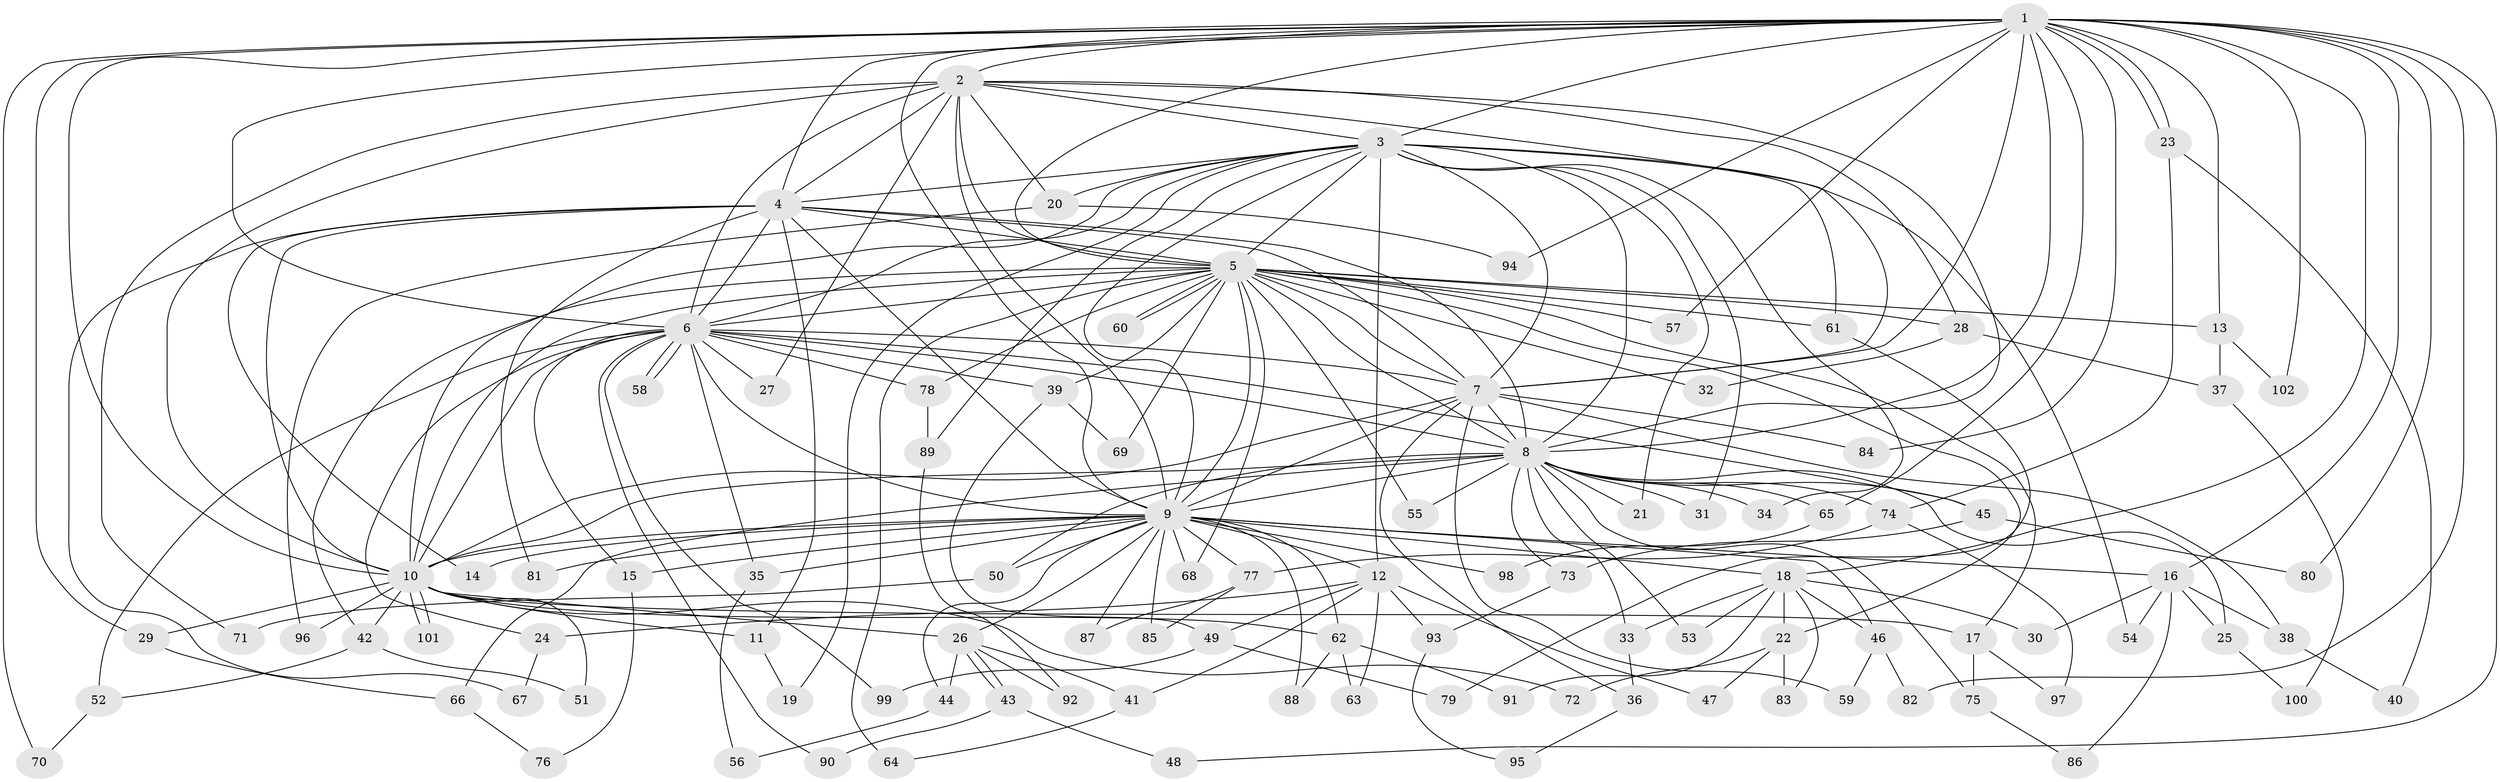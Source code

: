 // coarse degree distribution, {23: 0.028169014084507043, 11: 0.014084507042253521, 18: 0.014084507042253521, 13: 0.028169014084507043, 26: 0.014084507042253521, 20: 0.014084507042253521, 27: 0.014084507042253521, 19: 0.014084507042253521, 3: 0.19718309859154928, 8: 0.028169014084507043, 2: 0.39436619718309857, 4: 0.15492957746478872, 9: 0.014084507042253521, 5: 0.028169014084507043, 7: 0.014084507042253521, 1: 0.014084507042253521, 6: 0.014084507042253521}
// Generated by graph-tools (version 1.1) at 2025/17/03/04/25 18:17:52]
// undirected, 102 vertices, 229 edges
graph export_dot {
graph [start="1"]
  node [color=gray90,style=filled];
  1;
  2;
  3;
  4;
  5;
  6;
  7;
  8;
  9;
  10;
  11;
  12;
  13;
  14;
  15;
  16;
  17;
  18;
  19;
  20;
  21;
  22;
  23;
  24;
  25;
  26;
  27;
  28;
  29;
  30;
  31;
  32;
  33;
  34;
  35;
  36;
  37;
  38;
  39;
  40;
  41;
  42;
  43;
  44;
  45;
  46;
  47;
  48;
  49;
  50;
  51;
  52;
  53;
  54;
  55;
  56;
  57;
  58;
  59;
  60;
  61;
  62;
  63;
  64;
  65;
  66;
  67;
  68;
  69;
  70;
  71;
  72;
  73;
  74;
  75;
  76;
  77;
  78;
  79;
  80;
  81;
  82;
  83;
  84;
  85;
  86;
  87;
  88;
  89;
  90;
  91;
  92;
  93;
  94;
  95;
  96;
  97;
  98;
  99;
  100;
  101;
  102;
  1 -- 2;
  1 -- 3;
  1 -- 4;
  1 -- 5;
  1 -- 6;
  1 -- 7;
  1 -- 8;
  1 -- 9;
  1 -- 10;
  1 -- 13;
  1 -- 16;
  1 -- 18;
  1 -- 23;
  1 -- 23;
  1 -- 29;
  1 -- 48;
  1 -- 57;
  1 -- 65;
  1 -- 70;
  1 -- 80;
  1 -- 82;
  1 -- 84;
  1 -- 94;
  1 -- 102;
  2 -- 3;
  2 -- 4;
  2 -- 5;
  2 -- 6;
  2 -- 7;
  2 -- 8;
  2 -- 9;
  2 -- 10;
  2 -- 20;
  2 -- 27;
  2 -- 28;
  2 -- 71;
  3 -- 4;
  3 -- 5;
  3 -- 6;
  3 -- 7;
  3 -- 8;
  3 -- 9;
  3 -- 10;
  3 -- 12;
  3 -- 19;
  3 -- 20;
  3 -- 21;
  3 -- 31;
  3 -- 34;
  3 -- 54;
  3 -- 61;
  3 -- 89;
  4 -- 5;
  4 -- 6;
  4 -- 7;
  4 -- 8;
  4 -- 9;
  4 -- 10;
  4 -- 11;
  4 -- 14;
  4 -- 67;
  4 -- 81;
  5 -- 6;
  5 -- 7;
  5 -- 8;
  5 -- 9;
  5 -- 10;
  5 -- 13;
  5 -- 17;
  5 -- 22;
  5 -- 28;
  5 -- 32;
  5 -- 39;
  5 -- 42;
  5 -- 55;
  5 -- 57;
  5 -- 60;
  5 -- 60;
  5 -- 61;
  5 -- 64;
  5 -- 68;
  5 -- 69;
  5 -- 78;
  6 -- 7;
  6 -- 8;
  6 -- 9;
  6 -- 10;
  6 -- 15;
  6 -- 24;
  6 -- 27;
  6 -- 35;
  6 -- 39;
  6 -- 45;
  6 -- 52;
  6 -- 58;
  6 -- 58;
  6 -- 78;
  6 -- 90;
  6 -- 99;
  7 -- 8;
  7 -- 9;
  7 -- 10;
  7 -- 36;
  7 -- 38;
  7 -- 59;
  7 -- 84;
  8 -- 9;
  8 -- 10;
  8 -- 21;
  8 -- 25;
  8 -- 31;
  8 -- 33;
  8 -- 34;
  8 -- 45;
  8 -- 50;
  8 -- 53;
  8 -- 55;
  8 -- 65;
  8 -- 66;
  8 -- 73;
  8 -- 74;
  8 -- 75;
  9 -- 10;
  9 -- 12;
  9 -- 14;
  9 -- 15;
  9 -- 16;
  9 -- 18;
  9 -- 26;
  9 -- 35;
  9 -- 44;
  9 -- 46;
  9 -- 50;
  9 -- 62;
  9 -- 68;
  9 -- 77;
  9 -- 81;
  9 -- 85;
  9 -- 87;
  9 -- 88;
  9 -- 98;
  10 -- 11;
  10 -- 17;
  10 -- 26;
  10 -- 29;
  10 -- 42;
  10 -- 51;
  10 -- 62;
  10 -- 72;
  10 -- 96;
  10 -- 101;
  10 -- 101;
  11 -- 19;
  12 -- 24;
  12 -- 41;
  12 -- 47;
  12 -- 49;
  12 -- 63;
  12 -- 93;
  13 -- 37;
  13 -- 102;
  15 -- 76;
  16 -- 25;
  16 -- 30;
  16 -- 38;
  16 -- 54;
  16 -- 86;
  17 -- 75;
  17 -- 97;
  18 -- 22;
  18 -- 30;
  18 -- 33;
  18 -- 46;
  18 -- 53;
  18 -- 83;
  18 -- 91;
  20 -- 94;
  20 -- 96;
  22 -- 47;
  22 -- 72;
  22 -- 83;
  23 -- 40;
  23 -- 74;
  24 -- 67;
  25 -- 100;
  26 -- 41;
  26 -- 43;
  26 -- 43;
  26 -- 44;
  26 -- 92;
  28 -- 32;
  28 -- 37;
  29 -- 66;
  33 -- 36;
  35 -- 56;
  36 -- 95;
  37 -- 100;
  38 -- 40;
  39 -- 49;
  39 -- 69;
  41 -- 64;
  42 -- 51;
  42 -- 52;
  43 -- 48;
  43 -- 90;
  44 -- 56;
  45 -- 73;
  45 -- 80;
  46 -- 59;
  46 -- 82;
  49 -- 79;
  49 -- 99;
  50 -- 71;
  52 -- 70;
  61 -- 79;
  62 -- 63;
  62 -- 88;
  62 -- 91;
  65 -- 98;
  66 -- 76;
  73 -- 93;
  74 -- 77;
  74 -- 97;
  75 -- 86;
  77 -- 85;
  77 -- 87;
  78 -- 89;
  89 -- 92;
  93 -- 95;
}
